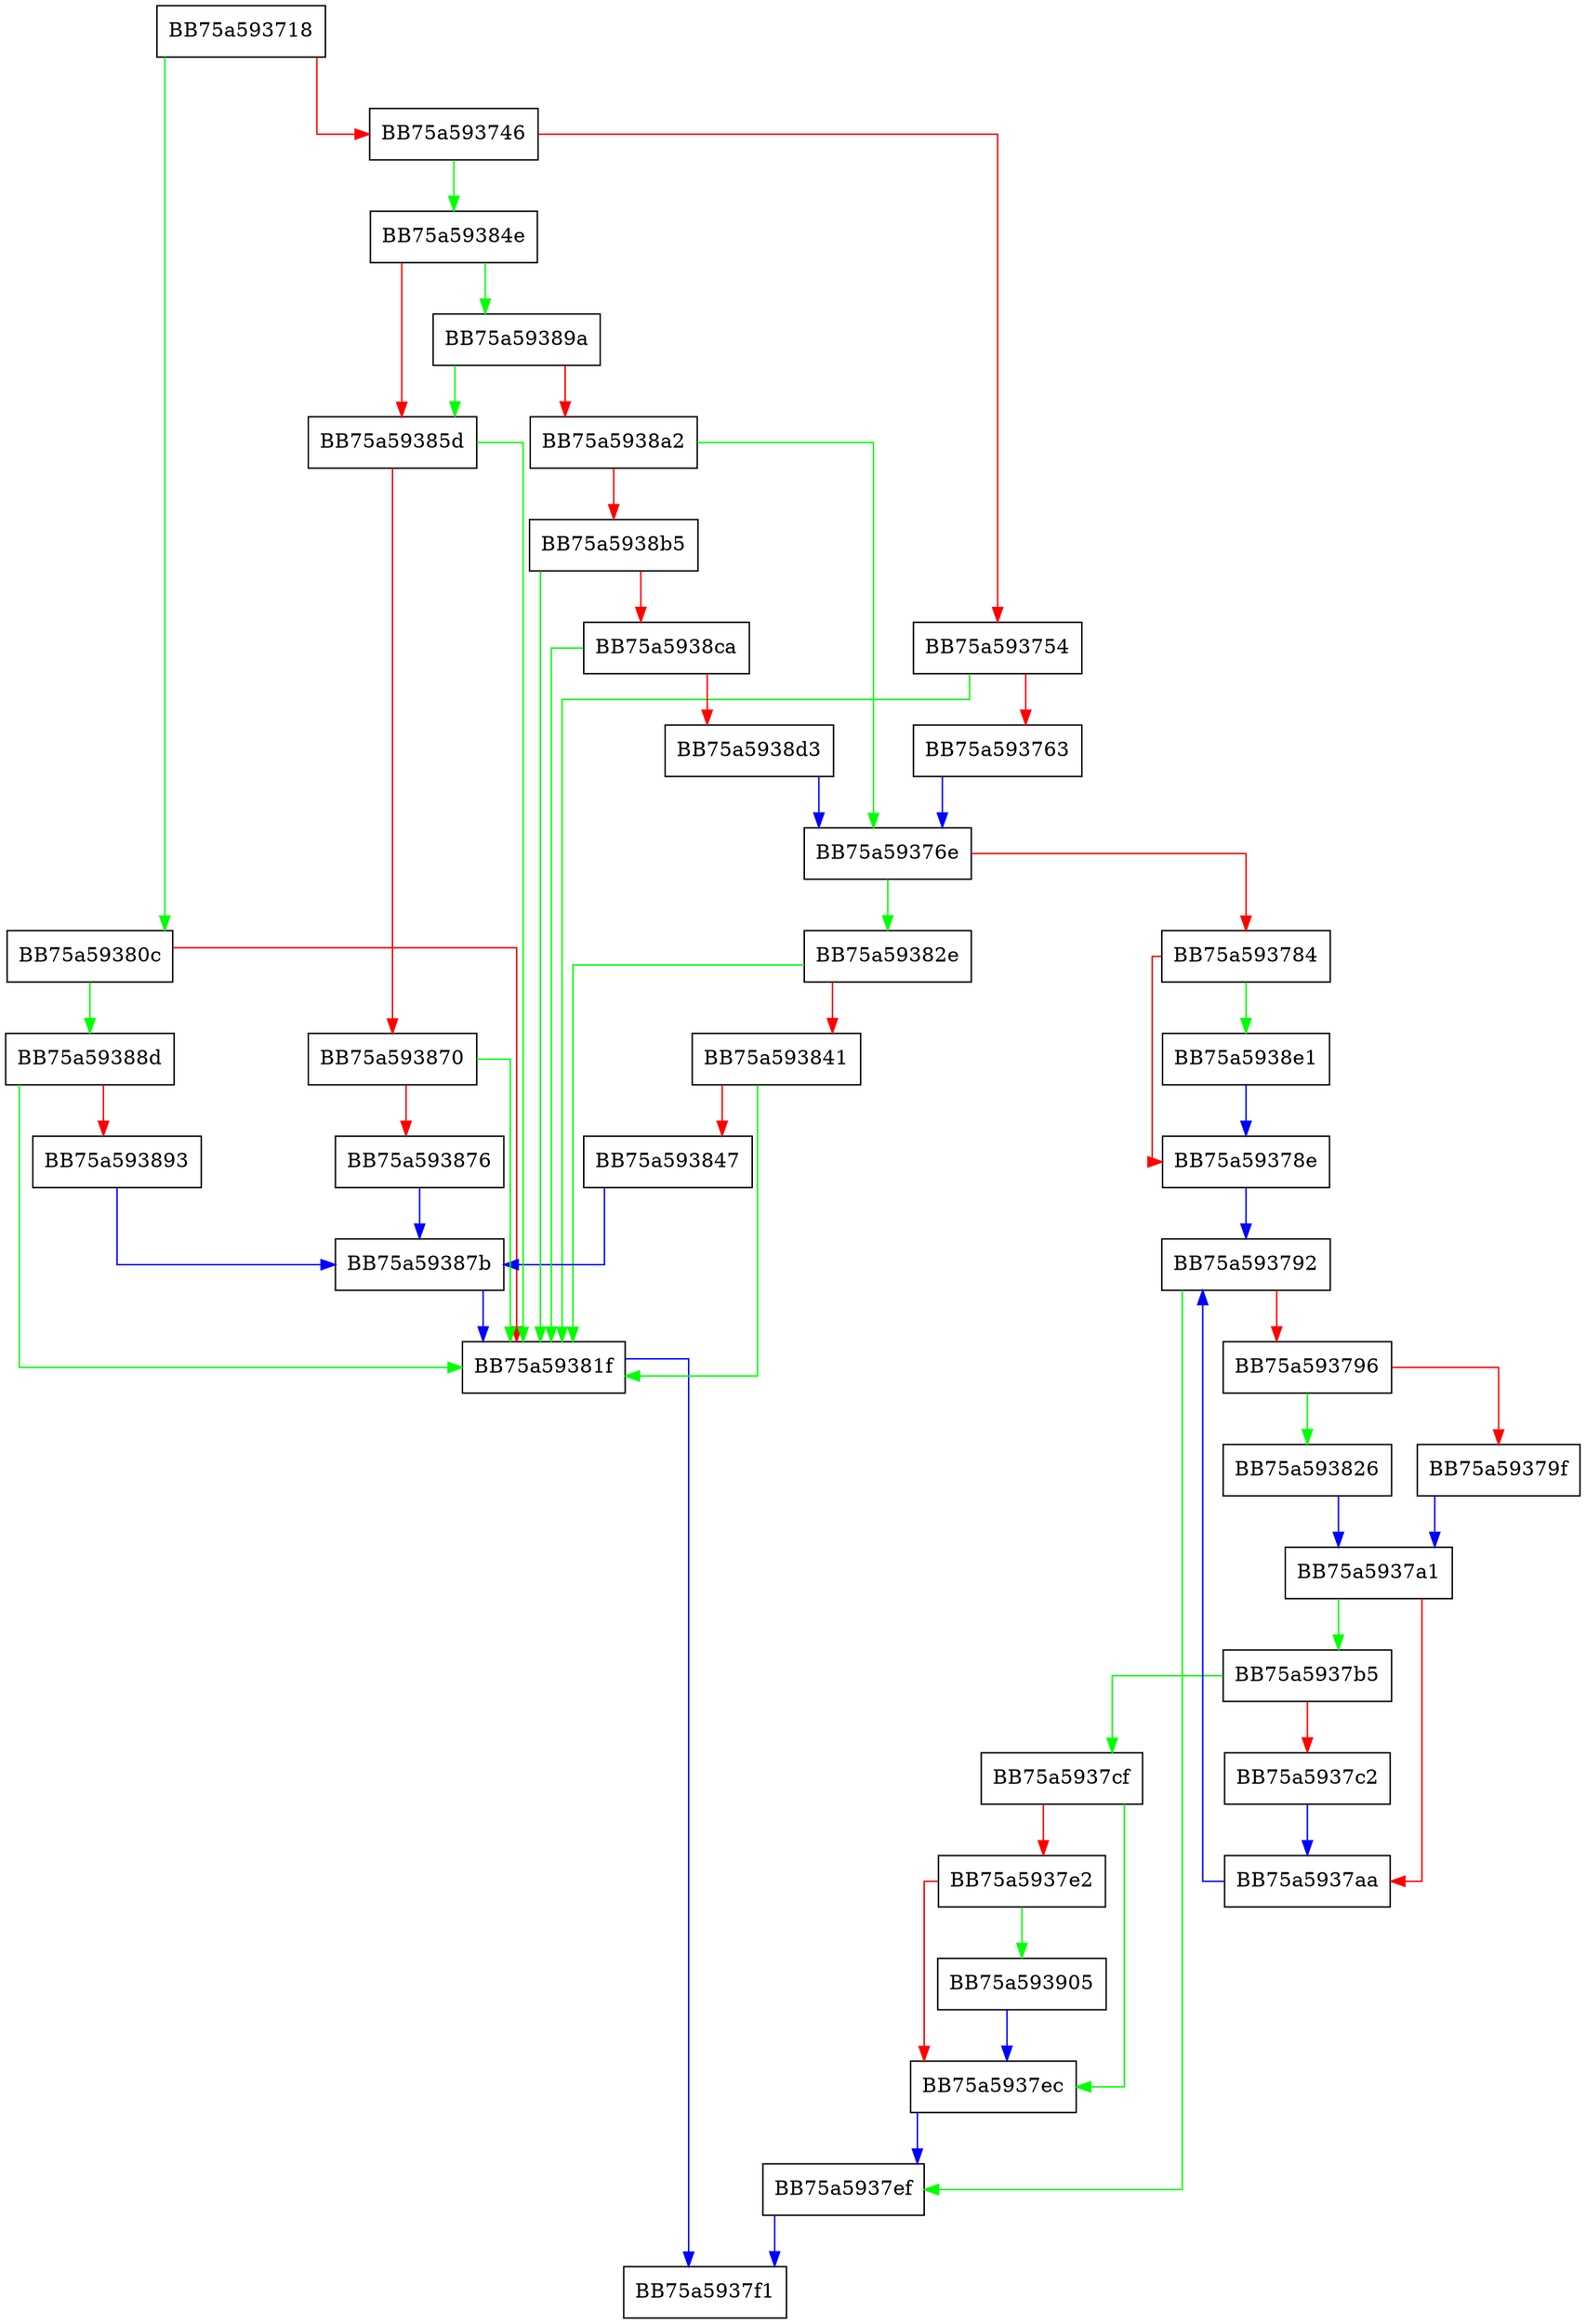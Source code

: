 digraph ProcNormalTree {
  node [shape="box"];
  graph [splines=ortho];
  BB75a593718 -> BB75a59380c [color="green"];
  BB75a593718 -> BB75a593746 [color="red"];
  BB75a593746 -> BB75a59384e [color="green"];
  BB75a593746 -> BB75a593754 [color="red"];
  BB75a593754 -> BB75a59381f [color="green"];
  BB75a593754 -> BB75a593763 [color="red"];
  BB75a593763 -> BB75a59376e [color="blue"];
  BB75a59376e -> BB75a59382e [color="green"];
  BB75a59376e -> BB75a593784 [color="red"];
  BB75a593784 -> BB75a5938e1 [color="green"];
  BB75a593784 -> BB75a59378e [color="red"];
  BB75a59378e -> BB75a593792 [color="blue"];
  BB75a593792 -> BB75a5937ef [color="green"];
  BB75a593792 -> BB75a593796 [color="red"];
  BB75a593796 -> BB75a593826 [color="green"];
  BB75a593796 -> BB75a59379f [color="red"];
  BB75a59379f -> BB75a5937a1 [color="blue"];
  BB75a5937a1 -> BB75a5937b5 [color="green"];
  BB75a5937a1 -> BB75a5937aa [color="red"];
  BB75a5937aa -> BB75a593792 [color="blue"];
  BB75a5937b5 -> BB75a5937cf [color="green"];
  BB75a5937b5 -> BB75a5937c2 [color="red"];
  BB75a5937c2 -> BB75a5937aa [color="blue"];
  BB75a5937cf -> BB75a5937ec [color="green"];
  BB75a5937cf -> BB75a5937e2 [color="red"];
  BB75a5937e2 -> BB75a593905 [color="green"];
  BB75a5937e2 -> BB75a5937ec [color="red"];
  BB75a5937ec -> BB75a5937ef [color="blue"];
  BB75a5937ef -> BB75a5937f1 [color="blue"];
  BB75a59380c -> BB75a59388d [color="green"];
  BB75a59380c -> BB75a59381f [color="red"];
  BB75a59381f -> BB75a5937f1 [color="blue"];
  BB75a593826 -> BB75a5937a1 [color="blue"];
  BB75a59382e -> BB75a59381f [color="green"];
  BB75a59382e -> BB75a593841 [color="red"];
  BB75a593841 -> BB75a59381f [color="green"];
  BB75a593841 -> BB75a593847 [color="red"];
  BB75a593847 -> BB75a59387b [color="blue"];
  BB75a59384e -> BB75a59389a [color="green"];
  BB75a59384e -> BB75a59385d [color="red"];
  BB75a59385d -> BB75a59381f [color="green"];
  BB75a59385d -> BB75a593870 [color="red"];
  BB75a593870 -> BB75a59381f [color="green"];
  BB75a593870 -> BB75a593876 [color="red"];
  BB75a593876 -> BB75a59387b [color="blue"];
  BB75a59387b -> BB75a59381f [color="blue"];
  BB75a59388d -> BB75a59381f [color="green"];
  BB75a59388d -> BB75a593893 [color="red"];
  BB75a593893 -> BB75a59387b [color="blue"];
  BB75a59389a -> BB75a59385d [color="green"];
  BB75a59389a -> BB75a5938a2 [color="red"];
  BB75a5938a2 -> BB75a59376e [color="green"];
  BB75a5938a2 -> BB75a5938b5 [color="red"];
  BB75a5938b5 -> BB75a59381f [color="green"];
  BB75a5938b5 -> BB75a5938ca [color="red"];
  BB75a5938ca -> BB75a59381f [color="green"];
  BB75a5938ca -> BB75a5938d3 [color="red"];
  BB75a5938d3 -> BB75a59376e [color="blue"];
  BB75a5938e1 -> BB75a59378e [color="blue"];
  BB75a593905 -> BB75a5937ec [color="blue"];
}